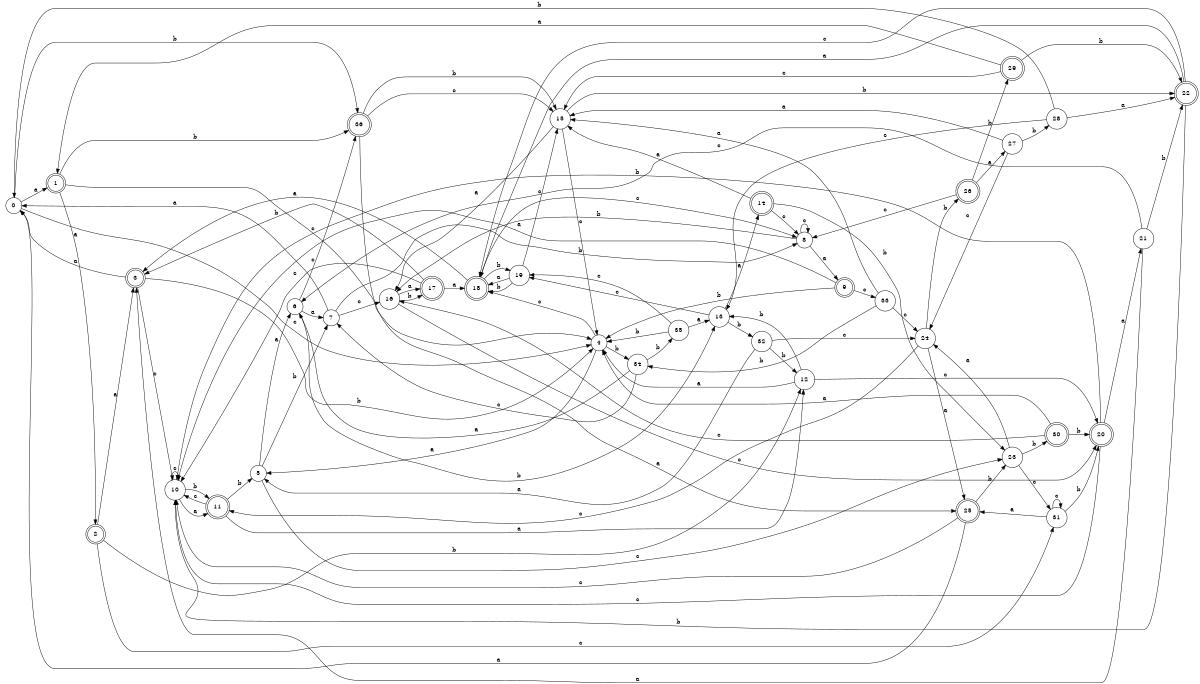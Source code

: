 digraph n30_6 {
__start0 [label="" shape="none"];

rankdir=LR;
size="8,5";

s0 [style="filled", color="black", fillcolor="white" shape="circle", label="0"];
s1 [style="rounded,filled", color="black", fillcolor="white" shape="doublecircle", label="1"];
s2 [style="rounded,filled", color="black", fillcolor="white" shape="doublecircle", label="2"];
s3 [style="rounded,filled", color="black", fillcolor="white" shape="doublecircle", label="3"];
s4 [style="filled", color="black", fillcolor="white" shape="circle", label="4"];
s5 [style="filled", color="black", fillcolor="white" shape="circle", label="5"];
s6 [style="filled", color="black", fillcolor="white" shape="circle", label="6"];
s7 [style="filled", color="black", fillcolor="white" shape="circle", label="7"];
s8 [style="filled", color="black", fillcolor="white" shape="circle", label="8"];
s9 [style="rounded,filled", color="black", fillcolor="white" shape="doublecircle", label="9"];
s10 [style="filled", color="black", fillcolor="white" shape="circle", label="10"];
s11 [style="rounded,filled", color="black", fillcolor="white" shape="doublecircle", label="11"];
s12 [style="filled", color="black", fillcolor="white" shape="circle", label="12"];
s13 [style="filled", color="black", fillcolor="white" shape="circle", label="13"];
s14 [style="rounded,filled", color="black", fillcolor="white" shape="doublecircle", label="14"];
s15 [style="filled", color="black", fillcolor="white" shape="circle", label="15"];
s16 [style="filled", color="black", fillcolor="white" shape="circle", label="16"];
s17 [style="rounded,filled", color="black", fillcolor="white" shape="doublecircle", label="17"];
s18 [style="rounded,filled", color="black", fillcolor="white" shape="doublecircle", label="18"];
s19 [style="filled", color="black", fillcolor="white" shape="circle", label="19"];
s20 [style="rounded,filled", color="black", fillcolor="white" shape="doublecircle", label="20"];
s21 [style="filled", color="black", fillcolor="white" shape="circle", label="21"];
s22 [style="rounded,filled", color="black", fillcolor="white" shape="doublecircle", label="22"];
s23 [style="filled", color="black", fillcolor="white" shape="circle", label="23"];
s24 [style="filled", color="black", fillcolor="white" shape="circle", label="24"];
s25 [style="rounded,filled", color="black", fillcolor="white" shape="doublecircle", label="25"];
s26 [style="rounded,filled", color="black", fillcolor="white" shape="doublecircle", label="26"];
s27 [style="filled", color="black", fillcolor="white" shape="circle", label="27"];
s28 [style="filled", color="black", fillcolor="white" shape="circle", label="28"];
s29 [style="rounded,filled", color="black", fillcolor="white" shape="doublecircle", label="29"];
s30 [style="rounded,filled", color="black", fillcolor="white" shape="doublecircle", label="30"];
s31 [style="filled", color="black", fillcolor="white" shape="circle", label="31"];
s32 [style="filled", color="black", fillcolor="white" shape="circle", label="32"];
s33 [style="filled", color="black", fillcolor="white" shape="circle", label="33"];
s34 [style="filled", color="black", fillcolor="white" shape="circle", label="34"];
s35 [style="filled", color="black", fillcolor="white" shape="circle", label="35"];
s36 [style="rounded,filled", color="black", fillcolor="white" shape="doublecircle", label="36"];
s0 -> s1 [label="a"];
s0 -> s36 [label="b"];
s0 -> s4 [label="c"];
s1 -> s2 [label="a"];
s1 -> s36 [label="b"];
s1 -> s4 [label="c"];
s2 -> s3 [label="a"];
s2 -> s12 [label="b"];
s2 -> s31 [label="c"];
s3 -> s0 [label="a"];
s3 -> s4 [label="b"];
s3 -> s10 [label="c"];
s4 -> s5 [label="a"];
s4 -> s34 [label="b"];
s4 -> s18 [label="c"];
s5 -> s6 [label="a"];
s5 -> s7 [label="b"];
s5 -> s23 [label="c"];
s6 -> s7 [label="a"];
s6 -> s13 [label="b"];
s6 -> s36 [label="c"];
s7 -> s0 [label="a"];
s7 -> s8 [label="b"];
s7 -> s16 [label="c"];
s8 -> s9 [label="a"];
s8 -> s16 [label="b"];
s8 -> s8 [label="c"];
s9 -> s10 [label="a"];
s9 -> s4 [label="b"];
s9 -> s33 [label="c"];
s10 -> s11 [label="a"];
s10 -> s11 [label="b"];
s10 -> s10 [label="c"];
s11 -> s12 [label="a"];
s11 -> s5 [label="b"];
s11 -> s10 [label="c"];
s12 -> s4 [label="a"];
s12 -> s13 [label="b"];
s12 -> s20 [label="c"];
s13 -> s14 [label="a"];
s13 -> s32 [label="b"];
s13 -> s19 [label="c"];
s14 -> s15 [label="a"];
s14 -> s23 [label="b"];
s14 -> s8 [label="c"];
s15 -> s16 [label="a"];
s15 -> s22 [label="b"];
s15 -> s4 [label="c"];
s16 -> s17 [label="a"];
s16 -> s17 [label="b"];
s16 -> s20 [label="c"];
s17 -> s18 [label="a"];
s17 -> s3 [label="b"];
s17 -> s10 [label="c"];
s18 -> s3 [label="a"];
s18 -> s19 [label="b"];
s18 -> s8 [label="c"];
s19 -> s18 [label="a"];
s19 -> s18 [label="b"];
s19 -> s15 [label="c"];
s20 -> s21 [label="a"];
s20 -> s10 [label="b"];
s20 -> s10 [label="c"];
s21 -> s3 [label="a"];
s21 -> s22 [label="b"];
s21 -> s6 [label="c"];
s22 -> s18 [label="a"];
s22 -> s10 [label="b"];
s22 -> s18 [label="c"];
s23 -> s24 [label="a"];
s23 -> s30 [label="b"];
s23 -> s31 [label="c"];
s24 -> s25 [label="a"];
s24 -> s26 [label="b"];
s24 -> s11 [label="c"];
s25 -> s0 [label="a"];
s25 -> s23 [label="b"];
s25 -> s10 [label="c"];
s26 -> s27 [label="a"];
s26 -> s29 [label="b"];
s26 -> s8 [label="c"];
s27 -> s15 [label="a"];
s27 -> s28 [label="b"];
s27 -> s24 [label="c"];
s28 -> s22 [label="a"];
s28 -> s0 [label="b"];
s28 -> s13 [label="c"];
s29 -> s1 [label="a"];
s29 -> s22 [label="b"];
s29 -> s15 [label="c"];
s30 -> s4 [label="a"];
s30 -> s20 [label="b"];
s30 -> s16 [label="c"];
s31 -> s25 [label="a"];
s31 -> s20 [label="b"];
s31 -> s31 [label="c"];
s32 -> s5 [label="a"];
s32 -> s12 [label="b"];
s32 -> s24 [label="c"];
s33 -> s15 [label="a"];
s33 -> s34 [label="b"];
s33 -> s24 [label="c"];
s34 -> s6 [label="a"];
s34 -> s35 [label="b"];
s34 -> s7 [label="c"];
s35 -> s13 [label="a"];
s35 -> s4 [label="b"];
s35 -> s19 [label="c"];
s36 -> s25 [label="a"];
s36 -> s15 [label="b"];
s36 -> s15 [label="c"];

}